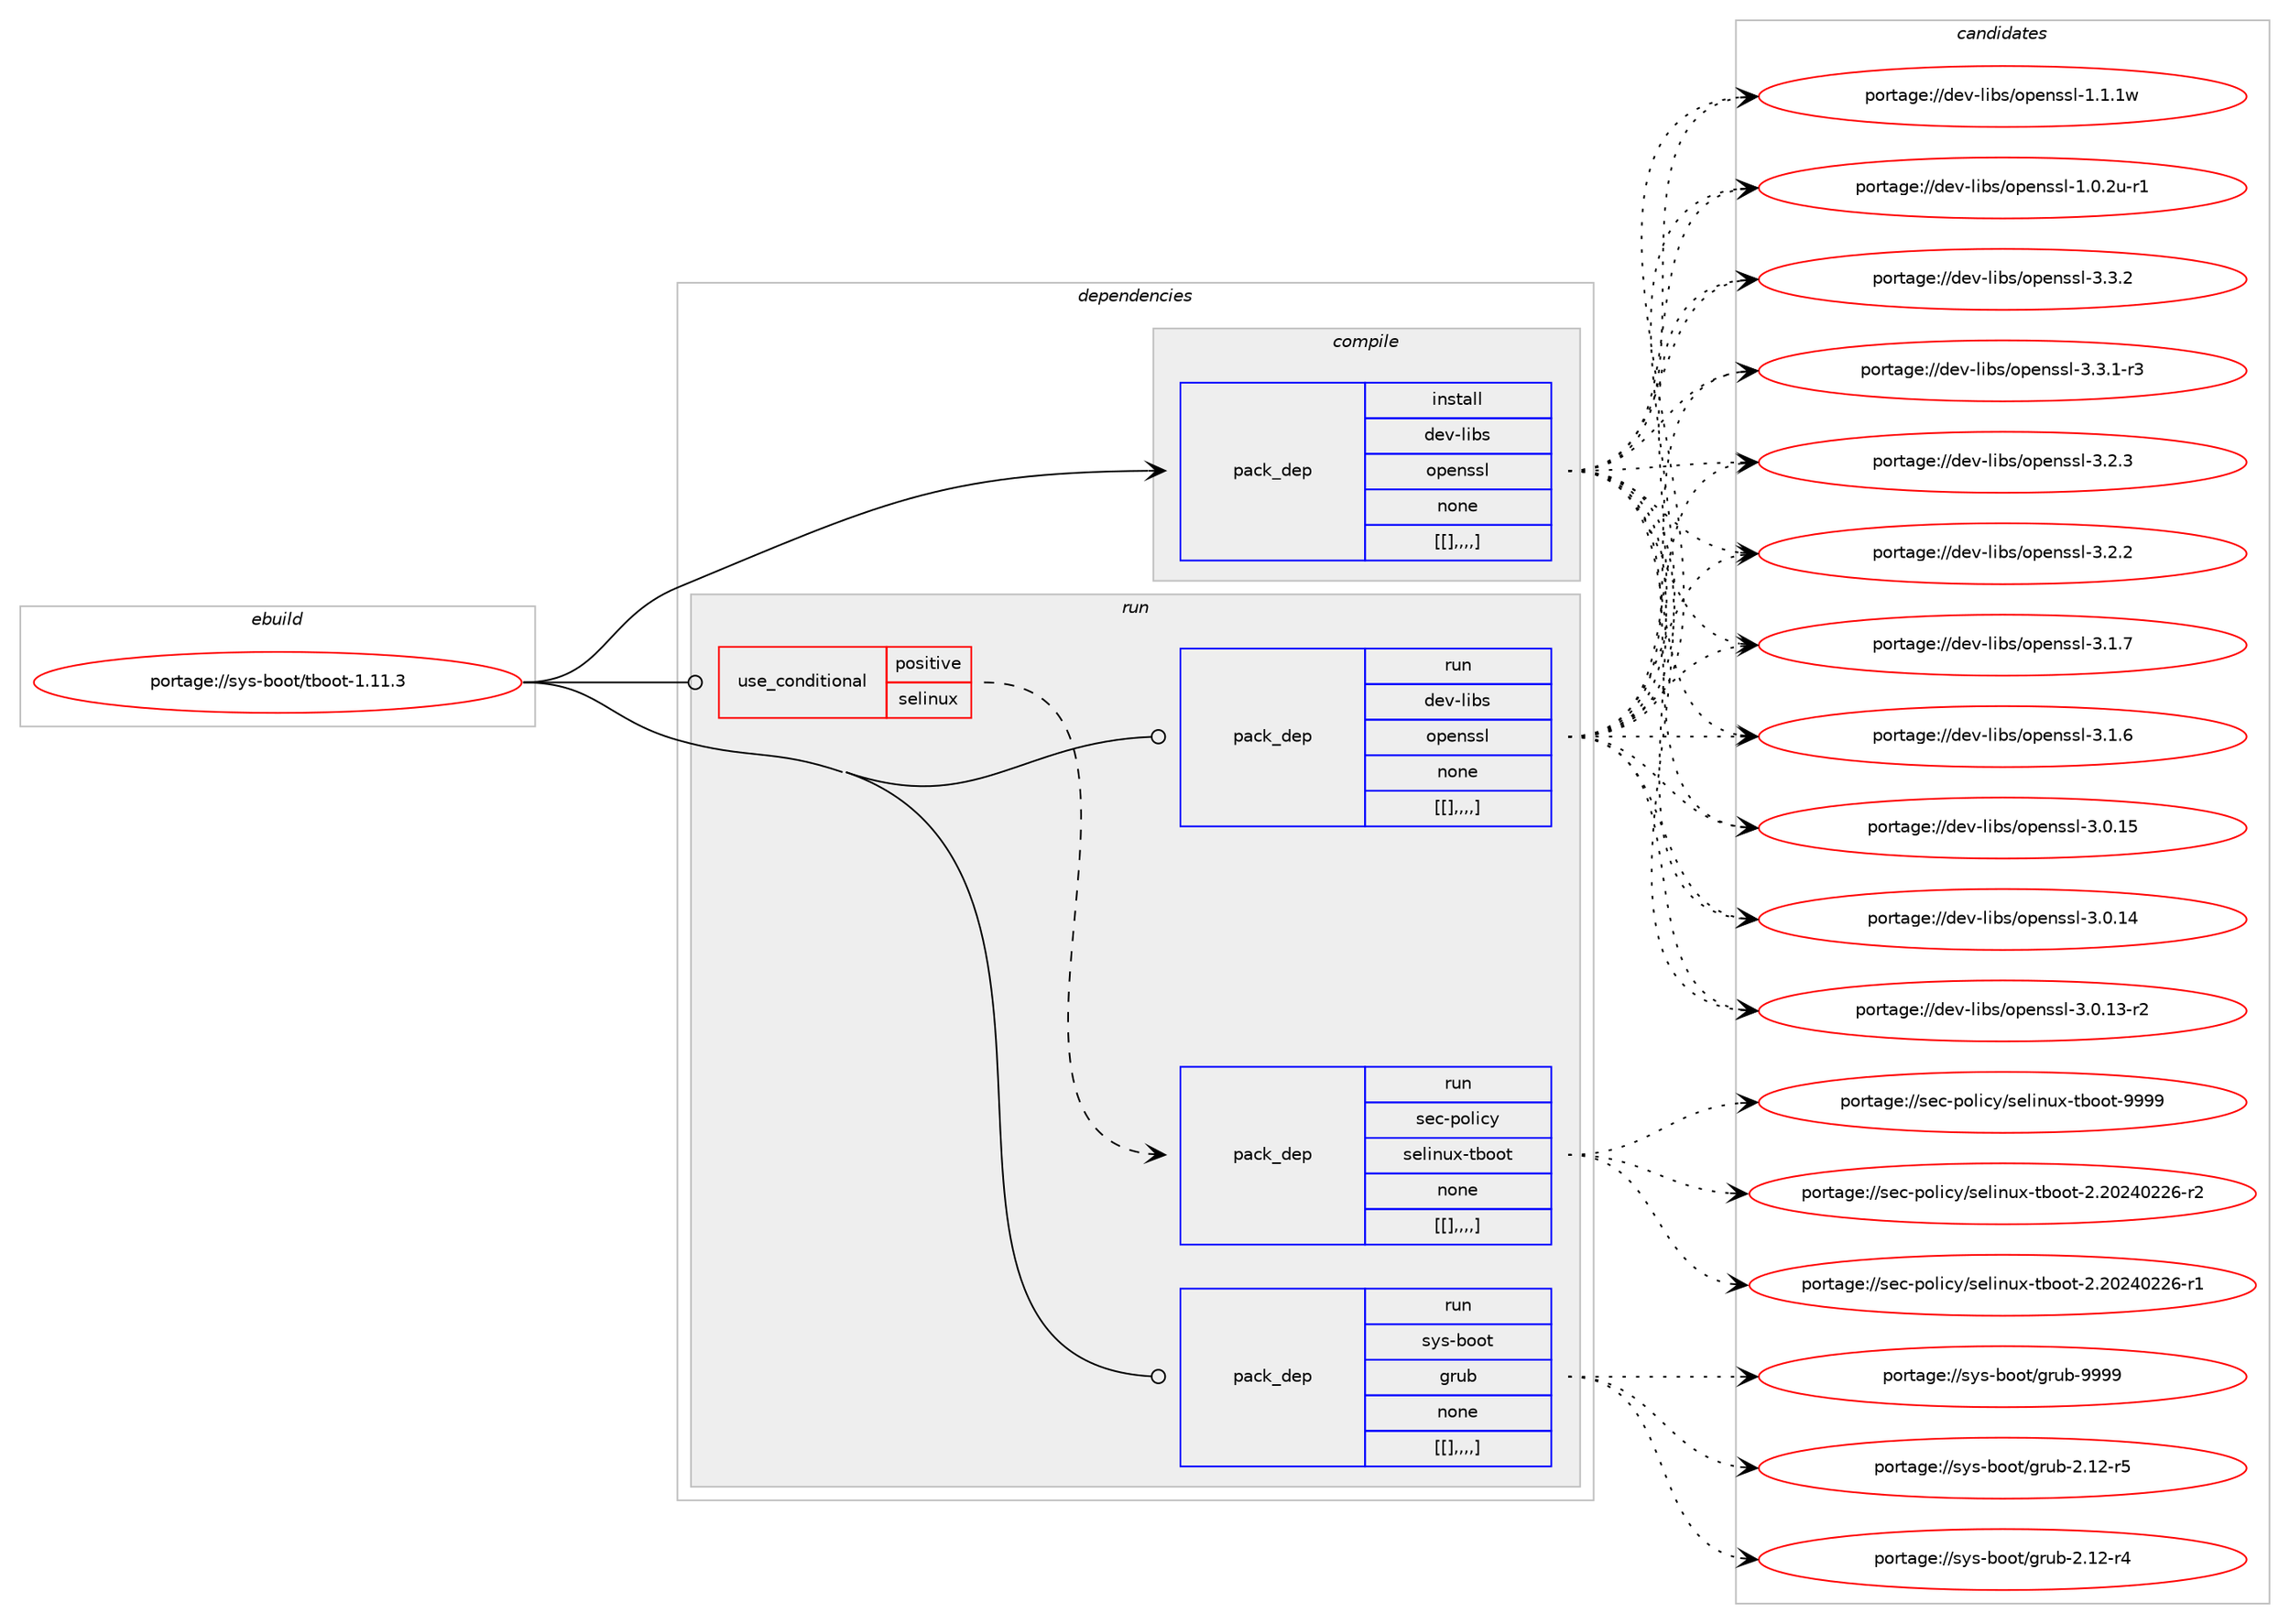digraph prolog {

# *************
# Graph options
# *************

newrank=true;
concentrate=true;
compound=true;
graph [rankdir=LR,fontname=Helvetica,fontsize=10,ranksep=1.5];#, ranksep=2.5, nodesep=0.2];
edge  [arrowhead=vee];
node  [fontname=Helvetica,fontsize=10];

# **********
# The ebuild
# **********

subgraph cluster_leftcol {
color=gray;
label=<<i>ebuild</i>>;
id [label="portage://sys-boot/tboot-1.11.3", color=red, width=4, href="../sys-boot/tboot-1.11.3.svg"];
}

# ****************
# The dependencies
# ****************

subgraph cluster_midcol {
color=gray;
label=<<i>dependencies</i>>;
subgraph cluster_compile {
fillcolor="#eeeeee";
style=filled;
label=<<i>compile</i>>;
subgraph pack319292 {
dependency440529 [label=<<TABLE BORDER="0" CELLBORDER="1" CELLSPACING="0" CELLPADDING="4" WIDTH="220"><TR><TD ROWSPAN="6" CELLPADDING="30">pack_dep</TD></TR><TR><TD WIDTH="110">install</TD></TR><TR><TD>dev-libs</TD></TR><TR><TD>openssl</TD></TR><TR><TD>none</TD></TR><TR><TD>[[],,,,]</TD></TR></TABLE>>, shape=none, color=blue];
}
id:e -> dependency440529:w [weight=20,style="solid",arrowhead="vee"];
}
subgraph cluster_compileandrun {
fillcolor="#eeeeee";
style=filled;
label=<<i>compile and run</i>>;
}
subgraph cluster_run {
fillcolor="#eeeeee";
style=filled;
label=<<i>run</i>>;
subgraph cond118276 {
dependency440530 [label=<<TABLE BORDER="0" CELLBORDER="1" CELLSPACING="0" CELLPADDING="4"><TR><TD ROWSPAN="3" CELLPADDING="10">use_conditional</TD></TR><TR><TD>positive</TD></TR><TR><TD>selinux</TD></TR></TABLE>>, shape=none, color=red];
subgraph pack319293 {
dependency440531 [label=<<TABLE BORDER="0" CELLBORDER="1" CELLSPACING="0" CELLPADDING="4" WIDTH="220"><TR><TD ROWSPAN="6" CELLPADDING="30">pack_dep</TD></TR><TR><TD WIDTH="110">run</TD></TR><TR><TD>sec-policy</TD></TR><TR><TD>selinux-tboot</TD></TR><TR><TD>none</TD></TR><TR><TD>[[],,,,]</TD></TR></TABLE>>, shape=none, color=blue];
}
dependency440530:e -> dependency440531:w [weight=20,style="dashed",arrowhead="vee"];
}
id:e -> dependency440530:w [weight=20,style="solid",arrowhead="odot"];
subgraph pack319294 {
dependency440532 [label=<<TABLE BORDER="0" CELLBORDER="1" CELLSPACING="0" CELLPADDING="4" WIDTH="220"><TR><TD ROWSPAN="6" CELLPADDING="30">pack_dep</TD></TR><TR><TD WIDTH="110">run</TD></TR><TR><TD>dev-libs</TD></TR><TR><TD>openssl</TD></TR><TR><TD>none</TD></TR><TR><TD>[[],,,,]</TD></TR></TABLE>>, shape=none, color=blue];
}
id:e -> dependency440532:w [weight=20,style="solid",arrowhead="odot"];
subgraph pack319295 {
dependency440533 [label=<<TABLE BORDER="0" CELLBORDER="1" CELLSPACING="0" CELLPADDING="4" WIDTH="220"><TR><TD ROWSPAN="6" CELLPADDING="30">pack_dep</TD></TR><TR><TD WIDTH="110">run</TD></TR><TR><TD>sys-boot</TD></TR><TR><TD>grub</TD></TR><TR><TD>none</TD></TR><TR><TD>[[],,,,]</TD></TR></TABLE>>, shape=none, color=blue];
}
id:e -> dependency440533:w [weight=20,style="solid",arrowhead="odot"];
}
}

# **************
# The candidates
# **************

subgraph cluster_choices {
rank=same;
color=gray;
label=<<i>candidates</i>>;

subgraph choice319292 {
color=black;
nodesep=1;
choice100101118451081059811547111112101110115115108455146514650 [label="portage://dev-libs/openssl-3.3.2", color=red, width=4,href="../dev-libs/openssl-3.3.2.svg"];
choice1001011184510810598115471111121011101151151084551465146494511451 [label="portage://dev-libs/openssl-3.3.1-r3", color=red, width=4,href="../dev-libs/openssl-3.3.1-r3.svg"];
choice100101118451081059811547111112101110115115108455146504651 [label="portage://dev-libs/openssl-3.2.3", color=red, width=4,href="../dev-libs/openssl-3.2.3.svg"];
choice100101118451081059811547111112101110115115108455146504650 [label="portage://dev-libs/openssl-3.2.2", color=red, width=4,href="../dev-libs/openssl-3.2.2.svg"];
choice100101118451081059811547111112101110115115108455146494655 [label="portage://dev-libs/openssl-3.1.7", color=red, width=4,href="../dev-libs/openssl-3.1.7.svg"];
choice100101118451081059811547111112101110115115108455146494654 [label="portage://dev-libs/openssl-3.1.6", color=red, width=4,href="../dev-libs/openssl-3.1.6.svg"];
choice10010111845108105981154711111210111011511510845514648464953 [label="portage://dev-libs/openssl-3.0.15", color=red, width=4,href="../dev-libs/openssl-3.0.15.svg"];
choice10010111845108105981154711111210111011511510845514648464952 [label="portage://dev-libs/openssl-3.0.14", color=red, width=4,href="../dev-libs/openssl-3.0.14.svg"];
choice100101118451081059811547111112101110115115108455146484649514511450 [label="portage://dev-libs/openssl-3.0.13-r2", color=red, width=4,href="../dev-libs/openssl-3.0.13-r2.svg"];
choice100101118451081059811547111112101110115115108454946494649119 [label="portage://dev-libs/openssl-1.1.1w", color=red, width=4,href="../dev-libs/openssl-1.1.1w.svg"];
choice1001011184510810598115471111121011101151151084549464846501174511449 [label="portage://dev-libs/openssl-1.0.2u-r1", color=red, width=4,href="../dev-libs/openssl-1.0.2u-r1.svg"];
dependency440529:e -> choice100101118451081059811547111112101110115115108455146514650:w [style=dotted,weight="100"];
dependency440529:e -> choice1001011184510810598115471111121011101151151084551465146494511451:w [style=dotted,weight="100"];
dependency440529:e -> choice100101118451081059811547111112101110115115108455146504651:w [style=dotted,weight="100"];
dependency440529:e -> choice100101118451081059811547111112101110115115108455146504650:w [style=dotted,weight="100"];
dependency440529:e -> choice100101118451081059811547111112101110115115108455146494655:w [style=dotted,weight="100"];
dependency440529:e -> choice100101118451081059811547111112101110115115108455146494654:w [style=dotted,weight="100"];
dependency440529:e -> choice10010111845108105981154711111210111011511510845514648464953:w [style=dotted,weight="100"];
dependency440529:e -> choice10010111845108105981154711111210111011511510845514648464952:w [style=dotted,weight="100"];
dependency440529:e -> choice100101118451081059811547111112101110115115108455146484649514511450:w [style=dotted,weight="100"];
dependency440529:e -> choice100101118451081059811547111112101110115115108454946494649119:w [style=dotted,weight="100"];
dependency440529:e -> choice1001011184510810598115471111121011101151151084549464846501174511449:w [style=dotted,weight="100"];
}
subgraph choice319293 {
color=black;
nodesep=1;
choice1151019945112111108105991214711510110810511011712045116981111111164557575757 [label="portage://sec-policy/selinux-tboot-9999", color=red, width=4,href="../sec-policy/selinux-tboot-9999.svg"];
choice11510199451121111081059912147115101108105110117120451169811111111645504650485052485050544511450 [label="portage://sec-policy/selinux-tboot-2.20240226-r2", color=red, width=4,href="../sec-policy/selinux-tboot-2.20240226-r2.svg"];
choice11510199451121111081059912147115101108105110117120451169811111111645504650485052485050544511449 [label="portage://sec-policy/selinux-tboot-2.20240226-r1", color=red, width=4,href="../sec-policy/selinux-tboot-2.20240226-r1.svg"];
dependency440531:e -> choice1151019945112111108105991214711510110810511011712045116981111111164557575757:w [style=dotted,weight="100"];
dependency440531:e -> choice11510199451121111081059912147115101108105110117120451169811111111645504650485052485050544511450:w [style=dotted,weight="100"];
dependency440531:e -> choice11510199451121111081059912147115101108105110117120451169811111111645504650485052485050544511449:w [style=dotted,weight="100"];
}
subgraph choice319294 {
color=black;
nodesep=1;
choice100101118451081059811547111112101110115115108455146514650 [label="portage://dev-libs/openssl-3.3.2", color=red, width=4,href="../dev-libs/openssl-3.3.2.svg"];
choice1001011184510810598115471111121011101151151084551465146494511451 [label="portage://dev-libs/openssl-3.3.1-r3", color=red, width=4,href="../dev-libs/openssl-3.3.1-r3.svg"];
choice100101118451081059811547111112101110115115108455146504651 [label="portage://dev-libs/openssl-3.2.3", color=red, width=4,href="../dev-libs/openssl-3.2.3.svg"];
choice100101118451081059811547111112101110115115108455146504650 [label="portage://dev-libs/openssl-3.2.2", color=red, width=4,href="../dev-libs/openssl-3.2.2.svg"];
choice100101118451081059811547111112101110115115108455146494655 [label="portage://dev-libs/openssl-3.1.7", color=red, width=4,href="../dev-libs/openssl-3.1.7.svg"];
choice100101118451081059811547111112101110115115108455146494654 [label="portage://dev-libs/openssl-3.1.6", color=red, width=4,href="../dev-libs/openssl-3.1.6.svg"];
choice10010111845108105981154711111210111011511510845514648464953 [label="portage://dev-libs/openssl-3.0.15", color=red, width=4,href="../dev-libs/openssl-3.0.15.svg"];
choice10010111845108105981154711111210111011511510845514648464952 [label="portage://dev-libs/openssl-3.0.14", color=red, width=4,href="../dev-libs/openssl-3.0.14.svg"];
choice100101118451081059811547111112101110115115108455146484649514511450 [label="portage://dev-libs/openssl-3.0.13-r2", color=red, width=4,href="../dev-libs/openssl-3.0.13-r2.svg"];
choice100101118451081059811547111112101110115115108454946494649119 [label="portage://dev-libs/openssl-1.1.1w", color=red, width=4,href="../dev-libs/openssl-1.1.1w.svg"];
choice1001011184510810598115471111121011101151151084549464846501174511449 [label="portage://dev-libs/openssl-1.0.2u-r1", color=red, width=4,href="../dev-libs/openssl-1.0.2u-r1.svg"];
dependency440532:e -> choice100101118451081059811547111112101110115115108455146514650:w [style=dotted,weight="100"];
dependency440532:e -> choice1001011184510810598115471111121011101151151084551465146494511451:w [style=dotted,weight="100"];
dependency440532:e -> choice100101118451081059811547111112101110115115108455146504651:w [style=dotted,weight="100"];
dependency440532:e -> choice100101118451081059811547111112101110115115108455146504650:w [style=dotted,weight="100"];
dependency440532:e -> choice100101118451081059811547111112101110115115108455146494655:w [style=dotted,weight="100"];
dependency440532:e -> choice100101118451081059811547111112101110115115108455146494654:w [style=dotted,weight="100"];
dependency440532:e -> choice10010111845108105981154711111210111011511510845514648464953:w [style=dotted,weight="100"];
dependency440532:e -> choice10010111845108105981154711111210111011511510845514648464952:w [style=dotted,weight="100"];
dependency440532:e -> choice100101118451081059811547111112101110115115108455146484649514511450:w [style=dotted,weight="100"];
dependency440532:e -> choice100101118451081059811547111112101110115115108454946494649119:w [style=dotted,weight="100"];
dependency440532:e -> choice1001011184510810598115471111121011101151151084549464846501174511449:w [style=dotted,weight="100"];
}
subgraph choice319295 {
color=black;
nodesep=1;
choice115121115459811111111647103114117984557575757 [label="portage://sys-boot/grub-9999", color=red, width=4,href="../sys-boot/grub-9999.svg"];
choice1151211154598111111116471031141179845504649504511453 [label="portage://sys-boot/grub-2.12-r5", color=red, width=4,href="../sys-boot/grub-2.12-r5.svg"];
choice1151211154598111111116471031141179845504649504511452 [label="portage://sys-boot/grub-2.12-r4", color=red, width=4,href="../sys-boot/grub-2.12-r4.svg"];
dependency440533:e -> choice115121115459811111111647103114117984557575757:w [style=dotted,weight="100"];
dependency440533:e -> choice1151211154598111111116471031141179845504649504511453:w [style=dotted,weight="100"];
dependency440533:e -> choice1151211154598111111116471031141179845504649504511452:w [style=dotted,weight="100"];
}
}

}
